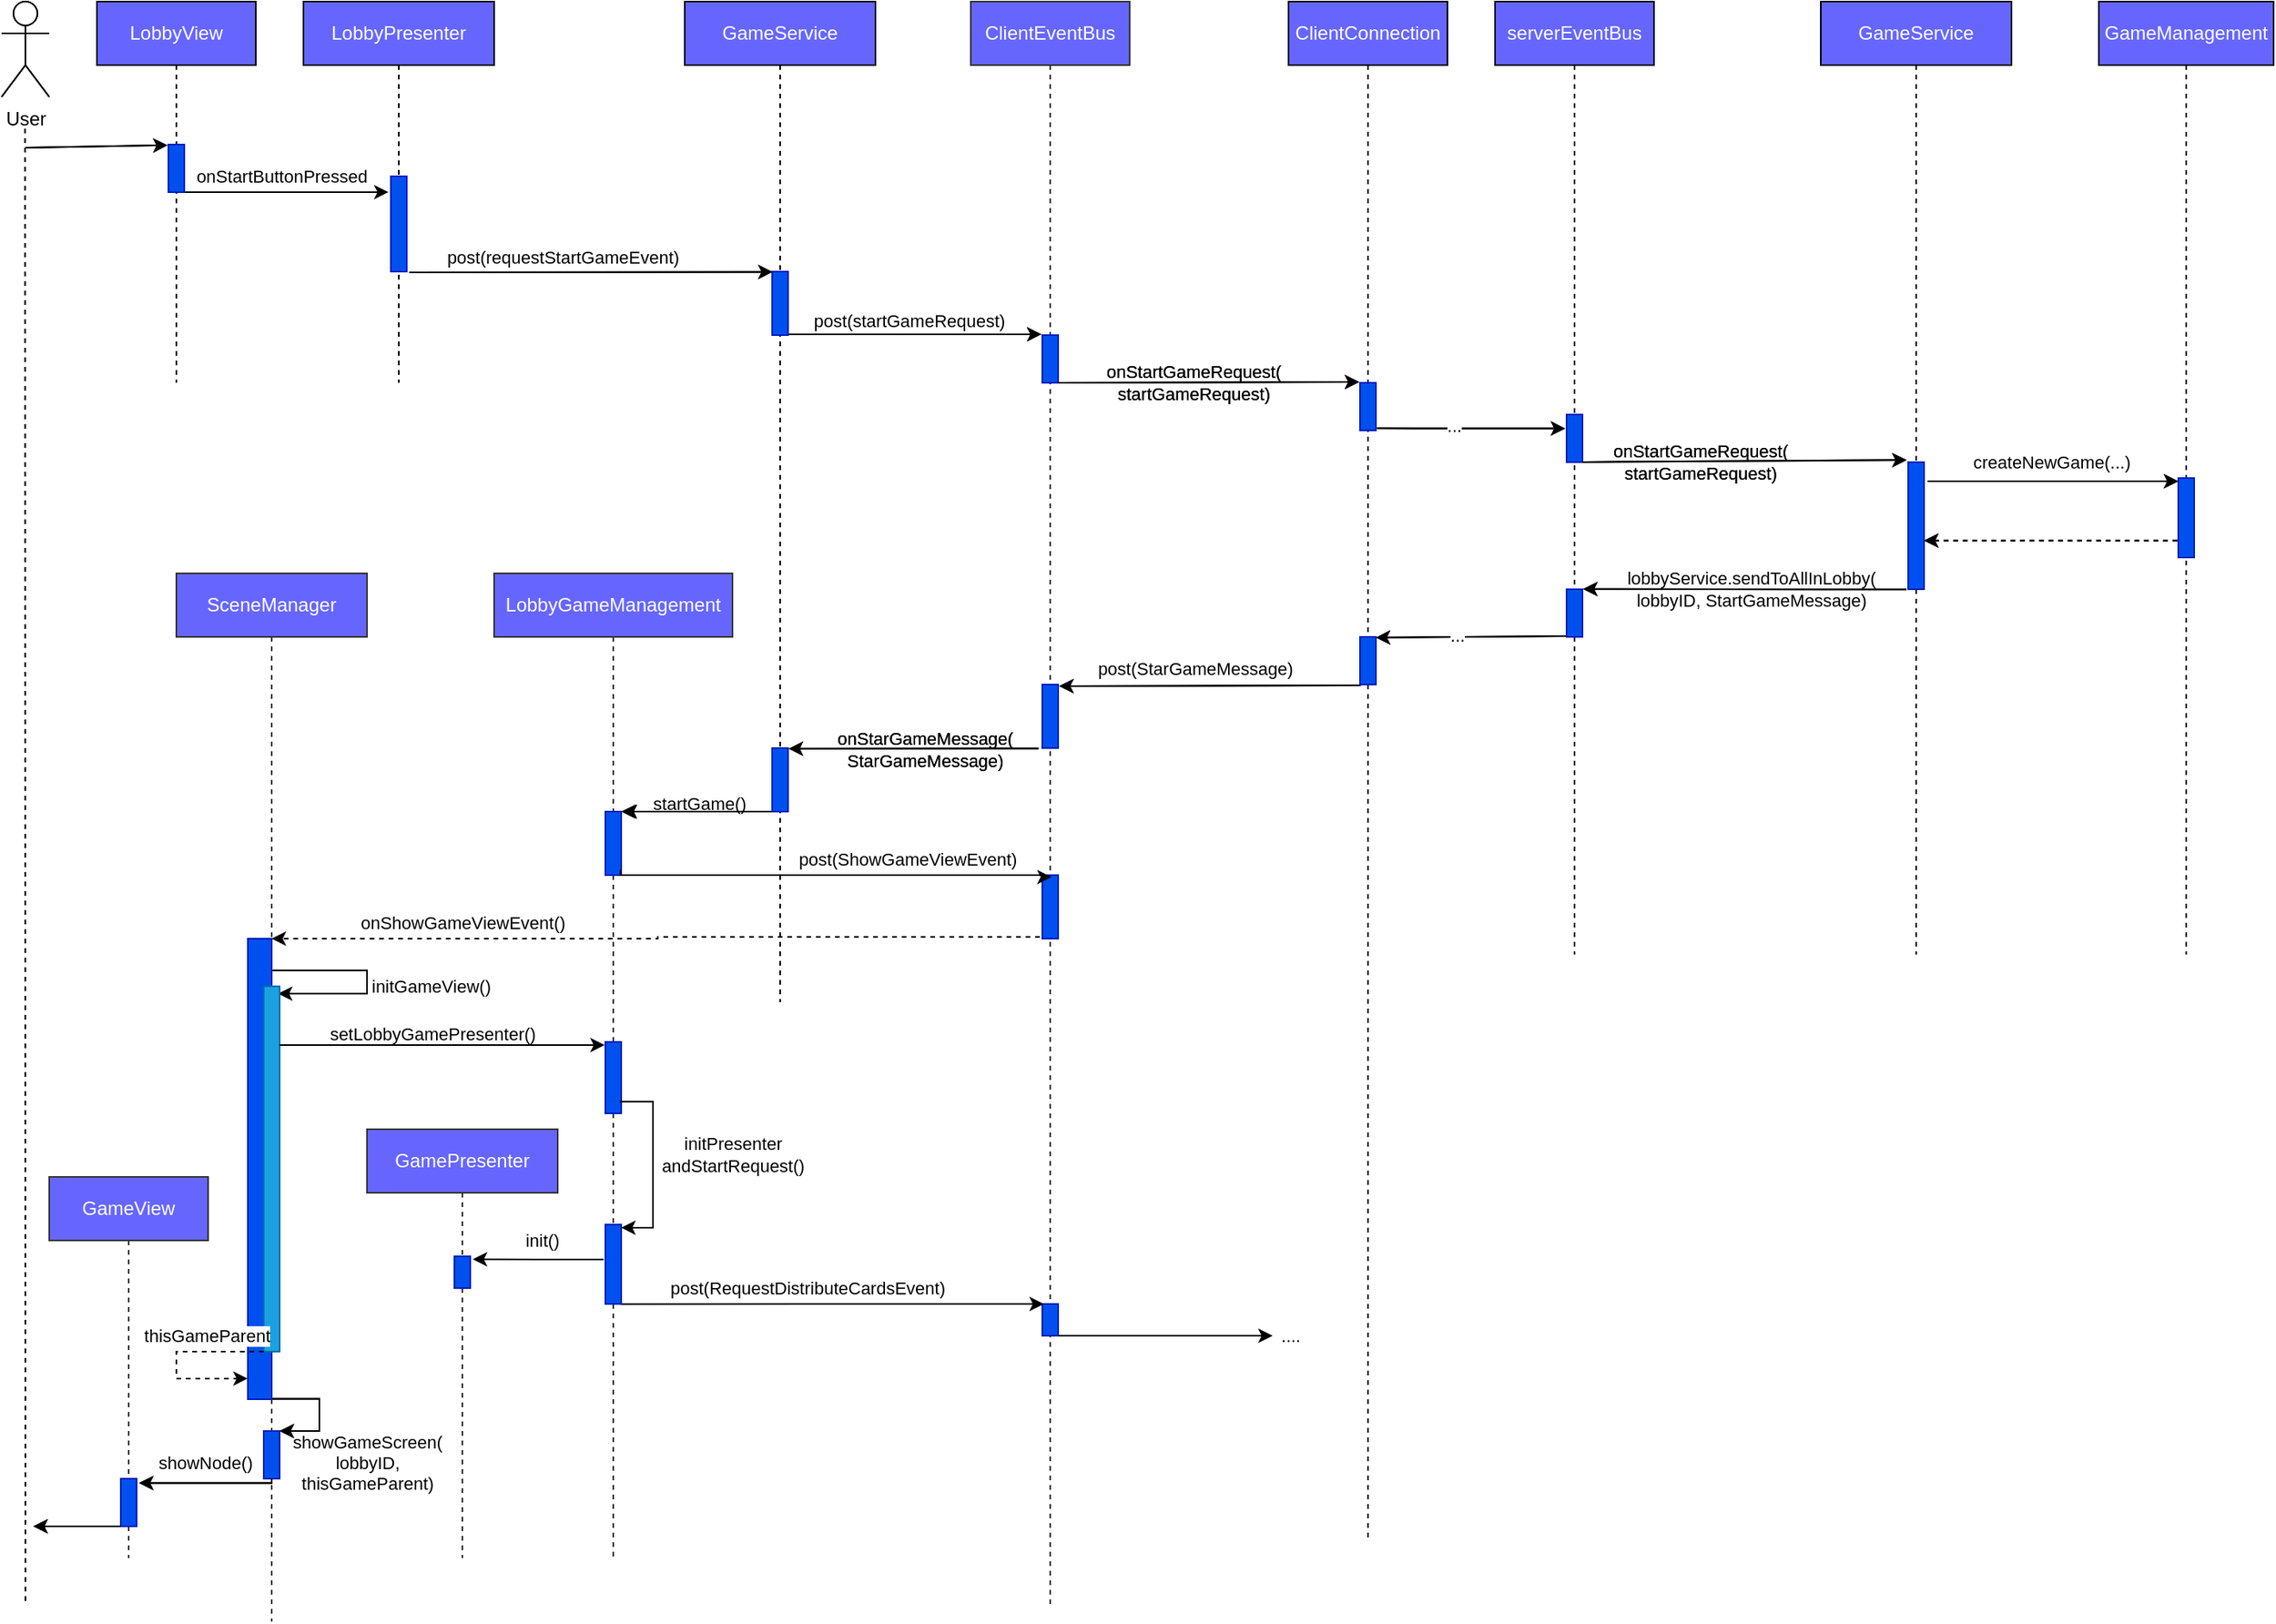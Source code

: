<mxfile version="20.5.3" type="embed"><diagram id="Cefqmx0Oj_4-pc0AHTQd" name="Page-1"><mxGraphModel dx="375" dy="219" grid="1" gridSize="10" guides="1" tooltips="1" connect="1" arrows="1" fold="1" page="1" pageScale="1" pageWidth="850" pageHeight="1100" background="#ffffff" math="0" shadow="0"><root><mxCell id="0"/><mxCell id="1" parent="0"/><mxCell id="2" value="LobbyPresenter" style="shape=umlLifeline;perimeter=lifelinePerimeter;whiteSpace=wrap;html=1;container=1;collapsible=0;recursiveResize=0;outlineConnect=0;rounded=0;labelBackgroundColor=none;fontColor=#FFFFFF;labelBorderColor=none;fillColor=#6666FF;strokeColor=#000000;" parent="1" vertex="1"><mxGeometry x="200" y="80" width="120" height="240" as="geometry"/></mxCell><mxCell id="3" value="" style="html=1;points=[];perimeter=orthogonalPerimeter;rounded=0;fillColor=#0050ef;fontColor=#000000;strokeColor=#001DBC;labelBackgroundColor=none;labelBorderColor=none;" parent="2" vertex="1"><mxGeometry x="55" y="110" width="10" height="60" as="geometry"/></mxCell><mxCell id="4" value="LobbyView" style="shape=umlLifeline;perimeter=lifelinePerimeter;whiteSpace=wrap;html=1;container=1;collapsible=0;recursiveResize=0;outlineConnect=0;rounded=0;labelBackgroundColor=none;fontColor=#FFFFFF;labelBorderColor=none;fillColor=#6666FF;strokeColor=#000000;" parent="1" vertex="1"><mxGeometry x="70" y="80" width="100" height="240" as="geometry"/></mxCell><mxCell id="5" value="" style="html=1;points=[];perimeter=orthogonalPerimeter;rounded=0;fillColor=#0050ef;fontColor=#000000;strokeColor=#001DBC;labelBackgroundColor=none;labelBorderColor=none;" parent="4" vertex="1"><mxGeometry x="45" y="90" width="10" height="30" as="geometry"/></mxCell><mxCell id="6" value="ClientConnection" style="shape=umlLifeline;perimeter=lifelinePerimeter;whiteSpace=wrap;html=1;container=1;collapsible=0;recursiveResize=0;outlineConnect=0;rounded=0;labelBackgroundColor=none;fontColor=#FFFFFF;labelBorderColor=none;fillColor=#6666FF;strokeColor=#000000;" parent="1" vertex="1"><mxGeometry x="820" y="80" width="100" height="970" as="geometry"/></mxCell><mxCell id="50" value="" style="html=1;points=[];perimeter=orthogonalPerimeter;fillColor=#0050ef;fontColor=#000000;strokeColor=#001DBC;rounded=0;labelBackgroundColor=none;labelBorderColor=none;" parent="6" vertex="1"><mxGeometry x="45" y="240" width="10" height="30" as="geometry"/></mxCell><mxCell id="86" value="" style="html=1;points=[];perimeter=orthogonalPerimeter;fillColor=#0050ef;fontColor=#000000;strokeColor=#001DBC;rounded=0;labelBackgroundColor=none;labelBorderColor=none;" parent="6" vertex="1"><mxGeometry x="45" y="400" width="10" height="30" as="geometry"/></mxCell><mxCell id="8" value="ClientEventBus" style="shape=umlLifeline;perimeter=lifelinePerimeter;whiteSpace=wrap;html=1;container=1;collapsible=0;recursiveResize=0;outlineConnect=0;rounded=0;labelBackgroundColor=none;fontColor=#FFFFFF;labelBorderColor=none;fillColor=#6666FF;strokeColor=#333333;" parent="1" vertex="1"><mxGeometry x="620" y="80" width="100" height="1010" as="geometry"/></mxCell><mxCell id="9" value="" style="html=1;points=[];perimeter=orthogonalPerimeter;fillColor=#0050ef;fontColor=#000000;strokeColor=#001DBC;rounded=0;labelBackgroundColor=none;labelBorderColor=none;" parent="8" vertex="1"><mxGeometry x="45" y="210" width="10" height="30" as="geometry"/></mxCell><mxCell id="89" value="" style="html=1;points=[];perimeter=orthogonalPerimeter;fillColor=#0050ef;fontColor=#000000;strokeColor=#001DBC;rounded=0;labelBackgroundColor=none;labelBorderColor=none;" parent="8" vertex="1"><mxGeometry x="45" y="430" width="10" height="40" as="geometry"/></mxCell><mxCell id="125" value="" style="html=1;points=[];perimeter=orthogonalPerimeter;fillColor=#0050ef;fontColor=#000000;strokeColor=#001DBC;rounded=0;labelBackgroundColor=none;labelBorderColor=none;" vertex="1" parent="8"><mxGeometry x="45" y="550" width="10" height="40" as="geometry"/></mxCell><mxCell id="158" value="" style="html=1;points=[];perimeter=orthogonalPerimeter;fillColor=#0050ef;fontColor=#000000;strokeColor=#001DBC;rounded=0;labelBackgroundColor=none;labelBorderColor=none;" vertex="1" parent="8"><mxGeometry x="45" y="820" width="10" height="20" as="geometry"/></mxCell><mxCell id="14" value="&lt;span&gt;GameService&lt;/span&gt;" style="shape=umlLifeline;perimeter=lifelinePerimeter;whiteSpace=wrap;html=1;container=1;collapsible=0;recursiveResize=0;outlineConnect=0;rounded=0;labelBackgroundColor=none;fontColor=#FFFFFF;labelBorderColor=none;fillColor=#6666FF;strokeColor=#000000;" parent="1" vertex="1"><mxGeometry x="1155" y="80" width="120" height="600" as="geometry"/></mxCell><mxCell id="66" value="" style="html=1;points=[];perimeter=orthogonalPerimeter;fillColor=#0050ef;fontColor=#000000;strokeColor=#001DBC;rounded=0;labelBackgroundColor=none;labelBorderColor=none;" parent="14" vertex="1"><mxGeometry x="55" y="290" width="10" height="80" as="geometry"/></mxCell><mxCell id="16" value="serverEventBus" style="shape=umlLifeline;perimeter=lifelinePerimeter;whiteSpace=wrap;html=1;container=1;collapsible=0;recursiveResize=0;outlineConnect=0;rounded=0;labelBackgroundColor=none;fontColor=#FFFFFF;labelBorderColor=none;fillColor=#6666FF;strokeColor=#000000;" parent="1" vertex="1"><mxGeometry x="950" y="80" width="100" height="600" as="geometry"/></mxCell><mxCell id="63" value="" style="html=1;points=[];perimeter=orthogonalPerimeter;fillColor=#0050ef;fontColor=#000000;strokeColor=#001DBC;rounded=0;labelBackgroundColor=none;labelBorderColor=none;" parent="16" vertex="1"><mxGeometry x="45" y="260" width="10" height="30" as="geometry"/></mxCell><mxCell id="80" value="" style="html=1;points=[];perimeter=orthogonalPerimeter;fillColor=#0050ef;fontColor=#000000;strokeColor=#001DBC;rounded=0;labelBackgroundColor=none;labelBorderColor=none;" parent="16" vertex="1"><mxGeometry x="45" y="370" width="10" height="30" as="geometry"/></mxCell><mxCell id="38" value="" style="edgeStyle=none;html=1;dashed=1;endArrow=none;endFill=0;rounded=0;labelBackgroundColor=none;fontColor=#FFFFFF;labelBorderColor=#000000;strokeColor=#000000;" parent="1" edge="1"><mxGeometry relative="1" as="geometry"><mxPoint x="24.76" y="160" as="sourcePoint"/><mxPoint x="25" y="1090" as="targetPoint"/></mxGeometry></mxCell><mxCell id="39" style="edgeStyle=none;html=1;endArrow=classic;endFill=1;entryX=-0.052;entryY=0.015;entryDx=0;entryDy=0;entryPerimeter=0;rounded=0;labelBackgroundColor=none;fontColor=#000000;labelBorderColor=none;" parent="1" target="5" edge="1"><mxGeometry relative="1" as="geometry"><mxPoint x="25" y="172" as="sourcePoint"/></mxGeometry></mxCell><mxCell id="19" value="User" style="shape=umlActor;verticalLabelPosition=bottom;verticalAlign=top;html=1;rounded=0;labelBackgroundColor=none;fontColor=#FFFFFF;labelBorderColor=none;" parent="1" vertex="1"><mxGeometry x="10" y="80" width="30" height="60" as="geometry"/></mxCell><mxCell id="41" style="edgeStyle=none;html=1;endArrow=classic;endFill=1;entryX=-0.148;entryY=0.166;entryDx=0;entryDy=0;entryPerimeter=0;rounded=0;labelBackgroundColor=none;fontColor=#000000;labelBorderColor=none;strokeColor=#000000;" parent="1" source="5" target="3" edge="1"><mxGeometry relative="1" as="geometry"><mxPoint x="120" y="190" as="sourcePoint"/><mxPoint x="280" y="190" as="targetPoint"/></mxGeometry></mxCell><mxCell id="42" value="onStartButtonPressed" style="edgeLabel;html=1;align=center;verticalAlign=middle;resizable=0;points=[];rounded=0;labelBackgroundColor=none;fontColor=#000000;labelBorderColor=none;" parent="41" vertex="1" connectable="0"><mxGeometry x="-0.387" y="-2" relative="1" as="geometry"><mxPoint x="21" y="-12" as="offset"/></mxGeometry></mxCell><mxCell id="51" style="edgeStyle=none;html=1;endArrow=classic;endFill=1;entryX=-0.052;entryY=-0.017;entryDx=0;entryDy=0;entryPerimeter=0;exitX=1.019;exitY=0.998;exitDx=0;exitDy=0;exitPerimeter=0;rounded=0;labelBackgroundColor=none;fontColor=#000000;labelBorderColor=none;" parent="1" source="9" target="50" edge="1"><mxGeometry relative="1" as="geometry"><mxPoint x="759.47" y="320.03" as="sourcePoint"/><mxPoint x="499.47" y="320.51" as="targetPoint"/></mxGeometry></mxCell><mxCell id="52" value="onStartGameRequest(&lt;br&gt;startGameRequest)" style="edgeLabel;html=1;align=center;verticalAlign=middle;resizable=0;points=[];rounded=0;labelBackgroundColor=none;fontColor=#000000;labelBorderColor=none;" parent="51" vertex="1" connectable="0"><mxGeometry x="-0.387" y="-2" relative="1" as="geometry"><mxPoint x="27" y="-2" as="offset"/></mxGeometry></mxCell><mxCell id="67" style="edgeStyle=none;html=1;endArrow=classic;endFill=1;exitX=0.995;exitY=0.998;exitDx=0;exitDy=0;exitPerimeter=0;entryX=-0.1;entryY=-0.017;entryDx=0;entryDy=0;entryPerimeter=0;rounded=0;labelBackgroundColor=none;fontColor=#000000;labelBorderColor=none;" parent="1" source="63" target="66" edge="1"><mxGeometry relative="1" as="geometry"><mxPoint x="1432.56" y="510" as="sourcePoint"/><mxPoint x="1717.61" y="509.56" as="targetPoint"/></mxGeometry></mxCell><mxCell id="68" value="onStartGameRequest(&lt;br&gt;startGameRequest)" style="edgeLabel;html=1;align=center;verticalAlign=middle;resizable=0;points=[];rounded=0;labelBackgroundColor=none;fontColor=#000000;labelBorderColor=none;" parent="67" vertex="1" connectable="0"><mxGeometry x="-0.387" y="-2" relative="1" as="geometry"><mxPoint x="11" y="-2" as="offset"/></mxGeometry></mxCell><mxCell id="69" value="GameManagement" style="shape=umlLifeline;perimeter=lifelinePerimeter;whiteSpace=wrap;html=1;container=1;collapsible=0;recursiveResize=0;outlineConnect=0;rounded=0;labelBackgroundColor=none;fontColor=#FFFFFF;labelBorderColor=none;fillColor=#6666FF;strokeColor=#000000;" parent="1" vertex="1"><mxGeometry x="1330" y="80" width="110" height="600" as="geometry"/></mxCell><mxCell id="70" value="" style="html=1;points=[];perimeter=orthogonalPerimeter;fillColor=#0050ef;fontColor=#000000;strokeColor=#001DBC;rounded=0;labelBackgroundColor=none;labelBorderColor=none;" parent="69" vertex="1"><mxGeometry x="50" y="300" width="10" height="50" as="geometry"/></mxCell><mxCell id="71" style="edgeStyle=none;html=1;endArrow=classic;endFill=1;exitX=1.233;exitY=0.15;exitDx=0;exitDy=0;exitPerimeter=0;rounded=0;labelBackgroundColor=none;fontColor=#000000;labelBorderColor=none;" parent="1" source="66" edge="1"><mxGeometry relative="1" as="geometry"><mxPoint x="1812.56" y="479" as="sourcePoint"/><mxPoint x="1380" y="382" as="targetPoint"/></mxGeometry></mxCell><mxCell id="72" value="createNewGame(...)" style="edgeLabel;html=1;align=center;verticalAlign=middle;resizable=0;points=[];rounded=0;labelBackgroundColor=none;fontColor=#000000;labelBorderColor=none;" parent="71" vertex="1" connectable="0"><mxGeometry x="-0.387" y="-2" relative="1" as="geometry"><mxPoint x="29" y="-14" as="offset"/></mxGeometry></mxCell><mxCell id="81" style="edgeStyle=none;html=1;endArrow=classic;endFill=1;entryX=1.042;entryY=-0.004;entryDx=0;entryDy=0;entryPerimeter=0;exitX=-0.112;exitY=1.002;exitDx=0;exitDy=0;exitPerimeter=0;rounded=0;labelBackgroundColor=none;fontColor=#000000;labelBorderColor=none;" parent="1" source="66" target="80" edge="1"><mxGeometry relative="1" as="geometry"><mxPoint x="1765.82" y="580.42" as="sourcePoint"/><mxPoint x="1607.56" y="580" as="targetPoint"/></mxGeometry></mxCell><mxCell id="82" value="lobbyService.sendToAllInLobby(&lt;br&gt;lobbyID, StartGameMessage)" style="edgeLabel;html=1;align=center;verticalAlign=middle;resizable=0;points=[];rounded=0;labelBackgroundColor=none;fontColor=#000000;labelBorderColor=none;" parent="81" vertex="1" connectable="0"><mxGeometry x="-0.387" y="-2" relative="1" as="geometry"><mxPoint x="-36" y="2" as="offset"/></mxGeometry></mxCell><mxCell id="87" style="edgeStyle=none;html=1;endArrow=classic;endFill=1;entryX=0.995;entryY=0.014;entryDx=0;entryDy=0;entryPerimeter=0;exitX=-0.042;exitY=0.984;exitDx=0;exitDy=0;exitPerimeter=0;rounded=0;labelBackgroundColor=none;fontColor=#000000;labelBorderColor=none;" parent="1" target="86" edge="1" source="80"><mxGeometry relative="1" as="geometry"><mxPoint x="1062.57" y="649.52" as="sourcePoint"/><mxPoint x="924.974" y="640" as="targetPoint"/><Array as="points"/></mxGeometry></mxCell><mxCell id="48" style="edgeStyle=none;html=1;endArrow=classic;endFill=1;entryX=-0.052;entryY=-0.017;entryDx=0;entryDy=0;entryPerimeter=0;rounded=0;labelBackgroundColor=none;fontColor=#000000;labelBorderColor=none;" parent="1" source="106" target="9" edge="1"><mxGeometry relative="1" as="geometry"><mxPoint x="624.18" y="289.52" as="sourcePoint"/><mxPoint x="739.18" y="300" as="targetPoint"/></mxGeometry></mxCell><mxCell id="106" value="GameService" style="shape=umlLifeline;perimeter=lifelinePerimeter;whiteSpace=wrap;html=1;container=1;collapsible=0;recursiveResize=0;outlineConnect=0;rounded=0;labelBackgroundColor=none;fontColor=#FFFFFF;labelBorderColor=none;fillColor=#6666FF;strokeColor=#000000;" parent="1" vertex="1"><mxGeometry x="440" y="80" width="120" height="630" as="geometry"/></mxCell><mxCell id="107" value="" style="html=1;points=[];perimeter=orthogonalPerimeter;rounded=0;fillColor=#0050ef;fontColor=#000000;strokeColor=#001DBC;labelBackgroundColor=none;labelBorderColor=none;" parent="106" vertex="1"><mxGeometry x="55" y="170" width="10" height="40" as="geometry"/></mxCell><mxCell id="119" value="" style="html=1;points=[];perimeter=orthogonalPerimeter;fillColor=#0050ef;fontColor=#000000;strokeColor=#001DBC;rounded=0;labelBackgroundColor=none;labelBorderColor=none;" vertex="1" parent="106"><mxGeometry x="55" y="470" width="10" height="40" as="geometry"/></mxCell><mxCell id="108" style="edgeStyle=none;html=1;endArrow=classic;endFill=1;entryX=0.029;entryY=0.005;entryDx=0;entryDy=0;entryPerimeter=0;rounded=0;exitX=1.167;exitY=1.008;exitDx=0;exitDy=0;exitPerimeter=0;labelBackgroundColor=none;fontColor=#000000;labelBorderColor=none;" parent="1" source="3" target="107" edge="1"><mxGeometry relative="1" as="geometry"><mxPoint x="294.999" y="290" as="sourcePoint"/><mxPoint x="439.55" y="290" as="targetPoint"/></mxGeometry></mxCell><mxCell id="109" value="post(requestStartGameEvent)" style="edgeLabel;html=1;align=center;verticalAlign=middle;resizable=0;points=[];rounded=0;labelBackgroundColor=none;fontColor=#000000;labelBorderColor=none;" parent="108" vertex="1" connectable="0"><mxGeometry x="-0.387" y="-2" relative="1" as="geometry"><mxPoint x="26" y="-12" as="offset"/></mxGeometry></mxCell><mxCell id="114" style="edgeStyle=orthogonalEdgeStyle;rounded=0;orthogonalLoop=1;jettySize=auto;html=1;entryX=-0.083;entryY=0.294;entryDx=0;entryDy=0;entryPerimeter=0;exitX=1.075;exitY=0.956;exitDx=0;exitDy=0;exitPerimeter=0;labelBackgroundColor=none;fontColor=#000000;labelBorderColor=none;" parent="1" source="50" target="63" edge="1"><mxGeometry relative="1" as="geometry"/></mxCell><mxCell id="116" style="edgeStyle=none;html=1;endArrow=none;endFill=0;rounded=0;startArrow=classic;startFill=1;dashed=1;entryX=0;entryY=0.787;entryDx=0;entryDy=0;entryPerimeter=0;labelBackgroundColor=none;fontColor=#000000;labelBorderColor=none;" edge="1" parent="1" source="66" target="70"><mxGeometry relative="1" as="geometry"><mxPoint x="1573.09" y="560.86" as="sourcePoint"/><mxPoint x="1640" y="450" as="targetPoint"/><Array as="points"/></mxGeometry></mxCell><mxCell id="92" style="edgeStyle=none;html=1;endArrow=classic;endFill=1;exitX=-0.231;exitY=1.007;exitDx=0;exitDy=0;exitPerimeter=0;rounded=0;entryX=1.038;entryY=0.01;entryDx=0;entryDy=0;entryPerimeter=0;labelBackgroundColor=none;fontColor=#000000;labelBorderColor=none;" parent="1" target="119" edge="1" source="89"><mxGeometry relative="1" as="geometry"><mxPoint x="665.0" y="710.06" as="sourcePoint"/><mxPoint x="545" y="711" as="targetPoint"/><Array as="points"/></mxGeometry></mxCell><mxCell id="93" value="onStarGameMessage(&lt;br&gt;StarGameMessage)" style="edgeLabel;html=1;align=center;verticalAlign=middle;resizable=0;points=[];rounded=0;labelBackgroundColor=none;fontColor=#000000;labelBorderColor=none;" parent="92" vertex="1" connectable="0"><mxGeometry x="-0.387" y="-2" relative="1" as="geometry"><mxPoint x="-24" y="2" as="offset"/></mxGeometry></mxCell><mxCell id="90" style="edgeStyle=none;html=1;endArrow=classic;endFill=1;exitX=0.03;exitY=1.018;exitDx=0;exitDy=0;exitPerimeter=0;rounded=0;entryX=1.065;entryY=0.025;entryDx=0;entryDy=0;entryPerimeter=0;labelBackgroundColor=none;fontColor=#000000;labelBorderColor=none;" parent="1" source="86" edge="1" target="89"><mxGeometry relative="1" as="geometry"><mxPoint x="875" y="681" as="sourcePoint"/><mxPoint x="675" y="681" as="targetPoint"/><Array as="points"/></mxGeometry></mxCell><mxCell id="91" value="post(StarGameMessage)" style="edgeLabel;html=1;align=center;verticalAlign=middle;resizable=0;points=[];rounded=0;labelBackgroundColor=none;fontColor=#000000;labelBorderColor=none;" parent="90" vertex="1" connectable="0"><mxGeometry x="-0.387" y="-2" relative="1" as="geometry"><mxPoint x="-47" y="-9" as="offset"/></mxGeometry></mxCell><mxCell id="120" value="LobbyGameManagement" style="shape=umlLifeline;perimeter=lifelinePerimeter;whiteSpace=wrap;html=1;container=1;collapsible=0;recursiveResize=0;outlineConnect=0;rounded=0;labelBackgroundColor=none;fontColor=#FFFFFF;labelBorderColor=#000000;fillColor=#6666FF;" vertex="1" parent="1"><mxGeometry x="320" y="440" width="150" height="620" as="geometry"/></mxCell><mxCell id="122" value="" style="html=1;points=[];perimeter=orthogonalPerimeter;fillColor=#0050ef;fontColor=#000000;strokeColor=#001DBC;rounded=0;labelBackgroundColor=none;labelBorderColor=none;" vertex="1" parent="120"><mxGeometry x="70" y="150" width="10" height="40" as="geometry"/></mxCell><mxCell id="123" style="edgeStyle=none;html=1;endArrow=classic;endFill=1;exitX=-0.231;exitY=1.007;exitDx=0;exitDy=0;exitPerimeter=0;rounded=0;labelBackgroundColor=none;fontColor=#000000;labelBorderColor=none;" edge="1" parent="120"><mxGeometry relative="1" as="geometry"><mxPoint x="175.0" y="150.0" as="sourcePoint"/><mxPoint x="81" y="150" as="targetPoint"/><Array as="points"/></mxGeometry></mxCell><mxCell id="124" value="startGame()" style="edgeLabel;html=1;align=center;verticalAlign=middle;resizable=0;points=[];rounded=0;labelBackgroundColor=none;fontColor=#000000;labelBorderColor=none;" vertex="1" connectable="0" parent="123"><mxGeometry x="-0.387" y="-2" relative="1" as="geometry"><mxPoint x="-17" y="-3" as="offset"/></mxGeometry></mxCell><mxCell id="128" value="SceneManager" style="shape=umlLifeline;perimeter=lifelinePerimeter;whiteSpace=wrap;html=1;container=1;collapsible=0;recursiveResize=0;outlineConnect=0;rounded=0;labelBackgroundColor=none;fontColor=#FFFFFF;labelBorderColor=none;fillColor=#6666FF;strokeColor=#333333;" vertex="1" parent="1"><mxGeometry x="120" y="440" width="120" height="660" as="geometry"/></mxCell><mxCell id="139" style="edgeStyle=orthogonalEdgeStyle;rounded=0;orthogonalLoop=1;jettySize=auto;html=1;startArrow=none;startFill=0;endArrow=classic;endFill=1;exitX=0.604;exitY=0.999;exitDx=0;exitDy=0;exitPerimeter=0;labelBackgroundColor=none;fontColor=#000000;labelBorderColor=none;" edge="1" parent="128" source="130" target="137"><mxGeometry relative="1" as="geometry"><mxPoint x="60" y="540" as="targetPoint"/><Array as="points"><mxPoint x="90" y="520"/><mxPoint x="90" y="540"/></Array></mxGeometry></mxCell><mxCell id="145" value="&lt;font style=&quot;font-size: 11px;&quot;&gt;showGameScreen(&lt;br style=&quot;&quot;&gt;lobbyID,&lt;br style=&quot;&quot;&gt;thisGameParent)&lt;/font&gt;" style="edgeLabel;html=1;align=center;verticalAlign=middle;resizable=0;points=[];fontSize=9;labelBackgroundColor=none;fontColor=#000000;labelBorderColor=none;" vertex="1" connectable="0" parent="139"><mxGeometry x="0.798" y="-1" relative="1" as="geometry"><mxPoint x="46" y="21" as="offset"/></mxGeometry></mxCell><mxCell id="130" value="" style="html=1;points=[];perimeter=orthogonalPerimeter;fillColor=#0050ef;fontColor=#000000;strokeColor=#001DBC;rounded=0;labelBackgroundColor=none;labelBorderColor=none;" vertex="1" parent="128"><mxGeometry x="45" y="230" width="10" height="290" as="geometry"/></mxCell><mxCell id="137" value="" style="html=1;points=[];perimeter=orthogonalPerimeter;fillColor=#0050ef;fontColor=#000000;strokeColor=#001DBC;rounded=0;labelBackgroundColor=none;labelBorderColor=none;" vertex="1" parent="128"><mxGeometry x="55" y="540" width="10" height="30" as="geometry"/></mxCell><mxCell id="159" style="edgeStyle=orthogonalEdgeStyle;rounded=0;orthogonalLoop=1;jettySize=auto;html=1;startArrow=none;startFill=0;endArrow=classic;endFill=1;exitX=0.924;exitY=1.002;exitDx=0;exitDy=0;exitPerimeter=0;labelBackgroundColor=none;fontColor=#000000;labelBorderColor=none;strokeColor=#000000;" edge="1" parent="1" source="230"><mxGeometry relative="1" as="geometry"><mxPoint x="402.59" y="928.95" as="sourcePoint"/><mxPoint x="666" y="900" as="targetPoint"/><Array as="points"><mxPoint x="666" y="900"/></Array></mxGeometry></mxCell><mxCell id="160" value="post(RequestDistributeCardsEvent)" style="edgeLabel;html=1;align=center;verticalAlign=middle;resizable=0;points=[];labelBackgroundColor=none;fontColor=#000000;labelBorderColor=none;" vertex="1" connectable="0" parent="159"><mxGeometry x="-0.11" relative="1" as="geometry"><mxPoint x="-1" y="-10" as="offset"/></mxGeometry></mxCell><mxCell id="162" value="GameView" style="shape=umlLifeline;perimeter=lifelinePerimeter;whiteSpace=wrap;html=1;container=1;collapsible=0;recursiveResize=0;outlineConnect=0;rounded=0;labelBackgroundColor=none;fontColor=#FFFFFF;labelBorderColor=none;fillColor=#6666FF;" vertex="1" parent="1"><mxGeometry x="40" y="820" width="100" height="240" as="geometry"/></mxCell><mxCell id="164" value="" style="html=1;points=[];perimeter=orthogonalPerimeter;fillColor=#0050ef;fontColor=#FFFFFF;strokeColor=#001DBC;rounded=0;labelBackgroundColor=none;labelBorderColor=#000000;" vertex="1" parent="162"><mxGeometry x="45" y="190" width="10" height="30" as="geometry"/></mxCell><mxCell id="165" style="edgeStyle=orthogonalEdgeStyle;rounded=0;orthogonalLoop=1;jettySize=auto;html=1;entryX=1.152;entryY=0.09;entryDx=0;entryDy=0;entryPerimeter=0;startArrow=none;startFill=0;endArrow=classic;endFill=1;labelBackgroundColor=none;fontColor=#000000;labelBorderColor=none;" edge="1" parent="1" source="137" target="164"><mxGeometry relative="1" as="geometry"><Array as="points"><mxPoint x="180" y="1013"/></Array></mxGeometry></mxCell><mxCell id="166" value="showNode()" style="edgeLabel;html=1;align=center;verticalAlign=middle;resizable=0;points=[];labelBackgroundColor=none;fontColor=#000000;labelBorderColor=none;" vertex="1" connectable="0" parent="165"><mxGeometry x="0.235" y="-2" relative="1" as="geometry"><mxPoint x="8" y="-11" as="offset"/></mxGeometry></mxCell><mxCell id="168" style="edgeStyle=orthogonalEdgeStyle;rounded=0;orthogonalLoop=1;jettySize=auto;html=1;startArrow=none;startFill=0;endArrow=classic;endFill=1;labelBackgroundColor=none;fontColor=#FFFFFF;labelBorderColor=#000000;" edge="1" parent="1" source="164"><mxGeometry relative="1" as="geometry"><mxPoint x="30" y="1040" as="targetPoint"/><Array as="points"><mxPoint x="30" y="1040"/></Array></mxGeometry></mxCell><mxCell id="190" value="" style="html=1;points=[];perimeter=orthogonalPerimeter;rounded=0;fillColor=#0050ef;fontColor=#000000;strokeColor=#001DBC;labelBackgroundColor=none;labelBorderColor=none;" vertex="1" parent="1"><mxGeometry x="255" y="190" width="10" height="60" as="geometry"/></mxCell><mxCell id="191" value="" style="html=1;points=[];perimeter=orthogonalPerimeter;rounded=0;fillColor=#0050ef;fontColor=#000000;strokeColor=#001DBC;labelBackgroundColor=none;labelBorderColor=none;" vertex="1" parent="1"><mxGeometry x="115" y="170" width="10" height="30" as="geometry"/></mxCell><mxCell id="192" value="" style="html=1;points=[];perimeter=orthogonalPerimeter;fillColor=#0050ef;fontColor=#000000;strokeColor=#001DBC;rounded=0;labelBackgroundColor=none;labelBorderColor=none;" vertex="1" parent="1"><mxGeometry x="865" y="320" width="10" height="30" as="geometry"/></mxCell><mxCell id="193" value="" style="html=1;points=[];perimeter=orthogonalPerimeter;fillColor=#0050ef;fontColor=#000000;strokeColor=#001DBC;rounded=0;labelBackgroundColor=none;labelBorderColor=none;" vertex="1" parent="1"><mxGeometry x="865" y="480" width="10" height="30" as="geometry"/></mxCell><mxCell id="194" value="" style="html=1;points=[];perimeter=orthogonalPerimeter;fillColor=#0050ef;fontColor=#000000;strokeColor=#001DBC;rounded=0;labelBackgroundColor=none;labelBorderColor=none;" vertex="1" parent="1"><mxGeometry x="1210" y="370" width="10" height="80" as="geometry"/></mxCell><mxCell id="195" value="" style="html=1;points=[];perimeter=orthogonalPerimeter;fillColor=#0050ef;fontColor=#000000;strokeColor=#001DBC;rounded=0;labelBackgroundColor=none;labelBorderColor=none;" vertex="1" parent="1"><mxGeometry x="995" y="340" width="10" height="30" as="geometry"/></mxCell><mxCell id="196" value="" style="html=1;points=[];perimeter=orthogonalPerimeter;fillColor=#0050ef;fontColor=#000000;strokeColor=#001DBC;rounded=0;labelBackgroundColor=none;labelBorderColor=none;" vertex="1" parent="1"><mxGeometry x="995" y="450" width="10" height="30" as="geometry"/></mxCell><mxCell id="197" style="edgeStyle=none;html=1;endArrow=classic;endFill=1;entryX=-0.052;entryY=0.015;entryDx=0;entryDy=0;entryPerimeter=0;rounded=0;labelBackgroundColor=none;fontColor=#000000;labelBorderColor=none;strokeColor=#000000;" edge="1" target="191" parent="1"><mxGeometry relative="1" as="geometry"><mxPoint x="25" y="172" as="sourcePoint"/></mxGeometry></mxCell><mxCell id="198" value="&lt;font color=&quot;#000000&quot;&gt;User&lt;/font&gt;" style="shape=umlActor;verticalLabelPosition=bottom;verticalAlign=top;html=1;rounded=0;labelBackgroundColor=none;fontColor=#FFFFFF;labelBorderColor=none;strokeColor=#000000;" vertex="1" parent="1"><mxGeometry x="10" y="80" width="30" height="60" as="geometry"/></mxCell><mxCell id="201" style="edgeStyle=none;html=1;endArrow=classic;endFill=1;entryX=-0.052;entryY=-0.017;entryDx=0;entryDy=0;entryPerimeter=0;exitX=1.019;exitY=0.998;exitDx=0;exitDy=0;exitPerimeter=0;rounded=0;labelBackgroundColor=none;fontColor=#000000;labelBorderColor=none;strokeColor=#000000;" edge="1" target="192" parent="1"><mxGeometry relative="1" as="geometry"><mxPoint x="675.19" y="319.94" as="sourcePoint"/><mxPoint x="499.47" y="320.51" as="targetPoint"/></mxGeometry></mxCell><mxCell id="202" value="onStartGameRequest(&lt;br&gt;startGameRequest)" style="edgeLabel;html=1;align=center;verticalAlign=middle;resizable=0;points=[];rounded=0;labelBackgroundColor=none;fontColor=#000000;labelBorderColor=none;" vertex="1" connectable="0" parent="201"><mxGeometry x="-0.387" y="-2" relative="1" as="geometry"><mxPoint x="27" y="-2" as="offset"/></mxGeometry></mxCell><mxCell id="203" style="edgeStyle=none;html=1;endArrow=classic;endFill=1;exitX=0.995;exitY=0.998;exitDx=0;exitDy=0;exitPerimeter=0;entryX=-0.1;entryY=-0.017;entryDx=0;entryDy=0;entryPerimeter=0;rounded=0;labelBackgroundColor=none;fontColor=#000000;labelBorderColor=none;strokeColor=#000000;" edge="1" source="195" target="194" parent="1"><mxGeometry relative="1" as="geometry"><mxPoint x="1432.56" y="510" as="sourcePoint"/><mxPoint x="1717.61" y="509.56" as="targetPoint"/></mxGeometry></mxCell><mxCell id="204" value="onStartGameRequest(&lt;br&gt;startGameRequest)" style="edgeLabel;html=1;align=center;verticalAlign=middle;resizable=0;points=[];rounded=0;labelBackgroundColor=none;fontColor=#000000;labelBorderColor=none;" vertex="1" connectable="0" parent="203"><mxGeometry x="-0.387" y="-2" relative="1" as="geometry"><mxPoint x="11" y="-2" as="offset"/></mxGeometry></mxCell><mxCell id="205" value="" style="html=1;points=[];perimeter=orthogonalPerimeter;fillColor=#0050ef;fontColor=#000000;strokeColor=#001DBC;rounded=0;labelBackgroundColor=none;labelBorderColor=none;" vertex="1" parent="1"><mxGeometry x="1380" y="380" width="10" height="50" as="geometry"/></mxCell><mxCell id="206" style="edgeStyle=none;html=1;endArrow=classic;endFill=1;exitX=1.233;exitY=0.15;exitDx=0;exitDy=0;exitPerimeter=0;rounded=0;labelBackgroundColor=none;fontColor=#000000;labelBorderColor=none;strokeColor=#000000;" edge="1" source="194" parent="1"><mxGeometry relative="1" as="geometry"><mxPoint x="1812.56" y="479" as="sourcePoint"/><mxPoint x="1380" y="382" as="targetPoint"/></mxGeometry></mxCell><mxCell id="208" style="edgeStyle=none;html=1;endArrow=classic;endFill=1;entryX=1.042;entryY=-0.004;entryDx=0;entryDy=0;entryPerimeter=0;exitX=-0.112;exitY=1.002;exitDx=0;exitDy=0;exitPerimeter=0;rounded=0;labelBackgroundColor=none;fontColor=#000000;labelBorderColor=none;strokeColor=#000000;" edge="1" source="194" target="196" parent="1"><mxGeometry relative="1" as="geometry"><mxPoint x="1765.82" y="580.42" as="sourcePoint"/><mxPoint x="1607.56" y="580" as="targetPoint"/></mxGeometry></mxCell><mxCell id="210" style="edgeStyle=none;html=1;endArrow=classic;endFill=1;entryX=0.995;entryY=0.014;entryDx=0;entryDy=0;entryPerimeter=0;exitX=-0.042;exitY=0.984;exitDx=0;exitDy=0;exitPerimeter=0;rounded=0;labelBackgroundColor=none;fontColor=#000000;labelBorderColor=none;strokeColor=#000000;" edge="1" source="196" target="193" parent="1"><mxGeometry relative="1" as="geometry"><mxPoint x="1062.57" y="649.52" as="sourcePoint"/><mxPoint x="924.974" y="640" as="targetPoint"/><Array as="points"/></mxGeometry></mxCell><mxCell id="271" value="&lt;span style=&quot;&quot;&gt;...&lt;/span&gt;" style="edgeLabel;html=1;align=center;verticalAlign=middle;resizable=0;points=[];fontSize=11;fontFamily=Helvetica;fontColor=#000000;labelBackgroundColor=#FFFFFF;" vertex="1" connectable="0" parent="210"><mxGeometry x="0.143" y="-1" relative="1" as="geometry"><mxPoint as="offset"/></mxGeometry></mxCell><mxCell id="212" style="edgeStyle=none;html=1;endArrow=classic;endFill=1;entryX=-0.052;entryY=-0.017;entryDx=0;entryDy=0;entryPerimeter=0;rounded=0;labelBackgroundColor=none;fontColor=#000000;labelBorderColor=none;strokeColor=#000000;" edge="1" parent="1"><mxGeometry relative="1" as="geometry"><mxPoint x="498.278" y="289.49" as="sourcePoint"/><mxPoint x="664.48" y="289.49" as="targetPoint"/></mxGeometry></mxCell><mxCell id="213" value="post(startGameRequest)" style="edgeLabel;html=1;align=center;verticalAlign=middle;resizable=0;points=[];rounded=0;labelBackgroundColor=none;fontColor=#000000;labelBorderColor=none;" vertex="1" connectable="0" parent="212"><mxGeometry x="-0.387" y="-2" relative="1" as="geometry"><mxPoint x="31" y="-11" as="offset"/></mxGeometry></mxCell><mxCell id="214" value="" style="html=1;points=[];perimeter=orthogonalPerimeter;rounded=0;fillColor=#0050ef;fontColor=#000000;strokeColor=#001DBC;labelBackgroundColor=none;labelBorderColor=none;" vertex="1" parent="1"><mxGeometry x="495" y="250" width="10" height="40" as="geometry"/></mxCell><mxCell id="215" value="" style="html=1;points=[];perimeter=orthogonalPerimeter;fillColor=#0050ef;fontColor=#000000;strokeColor=#001DBC;rounded=0;labelBackgroundColor=none;labelBorderColor=none;" vertex="1" parent="1"><mxGeometry x="495" y="550" width="10" height="40" as="geometry"/></mxCell><mxCell id="216" style="edgeStyle=none;html=1;endArrow=classic;endFill=1;entryX=0.029;entryY=0.005;entryDx=0;entryDy=0;entryPerimeter=0;rounded=0;exitX=1.167;exitY=1.008;exitDx=0;exitDy=0;exitPerimeter=0;labelBackgroundColor=none;fontColor=#000000;labelBorderColor=none;strokeColor=#000000;" edge="1" source="190" target="214" parent="1"><mxGeometry relative="1" as="geometry"><mxPoint x="294.999" y="290" as="sourcePoint"/><mxPoint x="439.55" y="290" as="targetPoint"/></mxGeometry></mxCell><mxCell id="218" style="edgeStyle=orthogonalEdgeStyle;rounded=0;orthogonalLoop=1;jettySize=auto;html=1;entryX=-0.083;entryY=0.294;entryDx=0;entryDy=0;entryPerimeter=0;exitX=1.075;exitY=0.956;exitDx=0;exitDy=0;exitPerimeter=0;labelBackgroundColor=none;fontColor=#000000;labelBorderColor=none;strokeColor=#000000;endFill=1;" edge="1" source="192" target="195" parent="1"><mxGeometry relative="1" as="geometry"/></mxCell><mxCell id="270" value="..." style="edgeLabel;html=1;align=center;verticalAlign=middle;resizable=0;points=[];fontSize=11;fontFamily=Helvetica;fontColor=#000000;labelBackgroundColor=#FFFFFF;" vertex="1" connectable="0" parent="218"><mxGeometry x="-0.19" y="2" relative="1" as="geometry"><mxPoint as="offset"/></mxGeometry></mxCell><mxCell id="220" style="edgeStyle=none;html=1;endArrow=none;endFill=0;rounded=0;startArrow=classic;startFill=1;dashed=1;entryX=0;entryY=0.787;entryDx=0;entryDy=0;entryPerimeter=0;labelBackgroundColor=none;fontColor=#000000;labelBorderColor=none;strokeColor=#000000;" edge="1" source="194" target="205" parent="1"><mxGeometry relative="1" as="geometry"><mxPoint x="1573.09" y="560.86" as="sourcePoint"/><mxPoint x="1640" y="450" as="targetPoint"/><Array as="points"/></mxGeometry></mxCell><mxCell id="221" style="edgeStyle=none;html=1;endArrow=classic;endFill=1;exitX=-0.231;exitY=1.007;exitDx=0;exitDy=0;exitPerimeter=0;rounded=0;entryX=1.038;entryY=0.01;entryDx=0;entryDy=0;entryPerimeter=0;labelBackgroundColor=none;fontColor=#000000;labelBorderColor=none;strokeColor=#000000;" edge="1" target="215" parent="1"><mxGeometry relative="1" as="geometry"><mxPoint x="662.69" y="550.28" as="sourcePoint"/><mxPoint x="545" y="711" as="targetPoint"/><Array as="points"/></mxGeometry></mxCell><mxCell id="222" value="onStarGameMessage(&lt;br&gt;StarGameMessage)" style="edgeLabel;html=1;align=center;verticalAlign=middle;resizable=0;points=[];rounded=0;labelBackgroundColor=none;fontColor=#000000;labelBorderColor=none;" vertex="1" connectable="0" parent="221"><mxGeometry x="-0.387" y="-2" relative="1" as="geometry"><mxPoint x="-24" y="2" as="offset"/></mxGeometry></mxCell><mxCell id="223" style="edgeStyle=none;html=1;endArrow=classic;endFill=1;exitX=0.03;exitY=1.018;exitDx=0;exitDy=0;exitPerimeter=0;rounded=0;entryX=1.065;entryY=0.025;entryDx=0;entryDy=0;entryPerimeter=0;labelBackgroundColor=none;fontColor=#000000;labelBorderColor=none;strokeColor=#000000;" edge="1" source="193" parent="1"><mxGeometry relative="1" as="geometry"><mxPoint x="875" y="681" as="sourcePoint"/><mxPoint x="675.65" y="511.0" as="targetPoint"/><Array as="points"/></mxGeometry></mxCell><mxCell id="225" value="LobbyGameManagement" style="shape=umlLifeline;perimeter=lifelinePerimeter;whiteSpace=wrap;html=1;container=1;collapsible=0;recursiveResize=0;outlineConnect=0;rounded=0;labelBackgroundColor=none;fontColor=#FFFFFF;labelBorderColor=none;fillColor=#6666FF;strokeColor=#333333;" vertex="1" parent="1"><mxGeometry x="320" y="440" width="150" height="620" as="geometry"/></mxCell><mxCell id="226" value="" style="html=1;points=[];perimeter=orthogonalPerimeter;fillColor=#0050ef;fontColor=#000000;strokeColor=#001DBC;rounded=0;labelBackgroundColor=none;labelBorderColor=none;" vertex="1" parent="225"><mxGeometry x="70" y="150" width="10" height="40" as="geometry"/></mxCell><mxCell id="227" style="edgeStyle=none;html=1;endArrow=classic;endFill=1;exitX=-0.231;exitY=1.007;exitDx=0;exitDy=0;exitPerimeter=0;rounded=0;labelBackgroundColor=none;fontColor=#000000;labelBorderColor=none;strokeColor=#000000;" edge="1" parent="225"><mxGeometry relative="1" as="geometry"><mxPoint x="174.0" y="150.0" as="sourcePoint"/><mxPoint x="80" y="150" as="targetPoint"/><Array as="points"/></mxGeometry></mxCell><mxCell id="229" value="" style="html=1;points=[];perimeter=orthogonalPerimeter;fillColor=#0050ef;fontColor=#000000;strokeColor=#001DBC;rounded=0;labelBackgroundColor=none;labelBorderColor=none;" vertex="1" parent="225"><mxGeometry x="70" y="295" width="10" height="45" as="geometry"/></mxCell><mxCell id="230" value="" style="html=1;points=[];perimeter=orthogonalPerimeter;fillColor=#0050ef;fontColor=#000000;strokeColor=#001DBC;rounded=0;labelBackgroundColor=none;labelBorderColor=none;" vertex="1" parent="225"><mxGeometry x="70" y="410" width="10" height="50" as="geometry"/></mxCell><mxCell id="231" style="edgeStyle=orthogonalEdgeStyle;rounded=0;orthogonalLoop=1;jettySize=auto;html=1;startArrow=none;startFill=0;endArrow=classic;endFill=1;labelBackgroundColor=none;fontColor=#000000;labelBorderColor=none;strokeColor=#000000;exitX=0.911;exitY=0.835;exitDx=0;exitDy=0;exitPerimeter=0;" edge="1" parent="225" source="229" target="230"><mxGeometry relative="1" as="geometry"><mxPoint x="80" y="332.47" as="sourcePoint"/><mxPoint x="80" y="412" as="targetPoint"/><Array as="points"><mxPoint x="100" y="333"/><mxPoint x="100" y="412"/></Array></mxGeometry></mxCell><mxCell id="280" value="initPresenter&lt;br&gt;andStartRequest()" style="edgeLabel;html=1;align=center;verticalAlign=middle;resizable=0;points=[];fontSize=11;fontFamily=Helvetica;fontColor=#000000;labelBackgroundColor=none;" vertex="1" connectable="0" parent="231"><mxGeometry x="-0.097" y="-1" relative="1" as="geometry"><mxPoint x="51" as="offset"/></mxGeometry></mxCell><mxCell id="283" value="onShowGameViewEvent()" style="edgeLabel;html=1;align=center;verticalAlign=middle;resizable=0;points=[];labelBackgroundColor=none;fontColor=#000000;labelBorderColor=none;" vertex="1" connectable="0" parent="225"><mxGeometry x="-19.995" y="220" as="geometry"/></mxCell><mxCell id="233" style="edgeStyle=orthogonalEdgeStyle;rounded=0;orthogonalLoop=1;jettySize=auto;html=1;entryX=0.588;entryY=0.03;entryDx=0;entryDy=0;entryPerimeter=0;startArrow=none;startFill=0;endArrow=classic;endFill=1;exitX=0.955;exitY=0.913;exitDx=0;exitDy=0;exitPerimeter=0;labelBackgroundColor=none;fontColor=#000000;labelBorderColor=none;strokeColor=#000000;" edge="1" source="226" target="125" parent="1"><mxGeometry relative="1" as="geometry"><mxPoint x="667.42" y="631.35" as="targetPoint"/><Array as="points"><mxPoint x="400" y="630"/><mxPoint x="667" y="630"/><mxPoint x="667" y="632"/></Array></mxGeometry></mxCell><mxCell id="282" value="post(ShowGameViewEvent)" style="edgeLabel;html=1;align=center;verticalAlign=middle;resizable=0;points=[];fontSize=11;fontFamily=Helvetica;fontColor=#000000;labelBackgroundColor=none;" vertex="1" connectable="0" parent="233"><mxGeometry x="0.141" y="1" relative="1" as="geometry"><mxPoint x="26" y="-9" as="offset"/></mxGeometry></mxCell><mxCell id="235" style="edgeStyle=orthogonalEdgeStyle;rounded=0;orthogonalLoop=1;jettySize=auto;html=1;entryX=0.9;entryY=0.02;entryDx=0;entryDy=0;entryPerimeter=0;startArrow=none;startFill=0;endArrow=classic;endFill=1;exitX=0.974;exitY=0.061;exitDx=0;exitDy=0;exitPerimeter=0;labelBackgroundColor=none;fontColor=#000000;labelBorderColor=none;strokeColor=#000000;" edge="1" source="239" target="240" parent="1"><mxGeometry relative="1" as="geometry"><mxPoint x="66" y="250" as="sourcePoint"/><Array as="points"><mxPoint x="175" y="690"/><mxPoint x="240" y="690"/><mxPoint x="240" y="705"/></Array></mxGeometry></mxCell><mxCell id="277" value="&lt;span style=&quot;&quot;&gt;initGameView()&lt;/span&gt;" style="edgeLabel;html=1;align=center;verticalAlign=middle;resizable=0;points=[];fontSize=11;fontFamily=Helvetica;fontColor=#000000;labelBackgroundColor=none;" vertex="1" connectable="0" parent="235"><mxGeometry x="0.025" relative="1" as="geometry"><mxPoint x="40" y="9" as="offset"/></mxGeometry></mxCell><mxCell id="237" style="edgeStyle=orthogonalEdgeStyle;rounded=0;orthogonalLoop=1;jettySize=auto;html=1;startArrow=none;startFill=0;endArrow=classic;endFill=1;exitX=0.604;exitY=0.999;exitDx=0;exitDy=0;exitPerimeter=0;labelBackgroundColor=none;fontColor=#000000;labelBorderColor=none;strokeColor=#000000;" edge="1" source="239" target="241" parent="1"><mxGeometry relative="1" as="geometry"><mxPoint x="60" y="540" as="targetPoint"/><Array as="points"><mxPoint x="210" y="960"/><mxPoint x="210" y="980"/></Array></mxGeometry></mxCell><mxCell id="239" value="" style="html=1;points=[];perimeter=orthogonalPerimeter;fillColor=#0050ef;fontColor=#000000;strokeColor=#001DBC;rounded=0;labelBackgroundColor=none;labelBorderColor=none;" vertex="1" parent="1"><mxGeometry x="165" y="670" width="15" height="290" as="geometry"/></mxCell><mxCell id="240" value="" style="html=1;points=[];perimeter=orthogonalPerimeter;fillColor=#1ba1e2;fontColor=#000000;strokeColor=#006EAF;rounded=0;labelBackgroundColor=none;labelBorderColor=none;" vertex="1" parent="1"><mxGeometry x="175" y="700" width="10" height="230" as="geometry"/></mxCell><mxCell id="241" value="" style="html=1;points=[];perimeter=orthogonalPerimeter;fillColor=#0050ef;fontColor=#000000;strokeColor=#001DBC;rounded=0;labelBackgroundColor=none;labelBorderColor=none;" vertex="1" parent="1"><mxGeometry x="175" y="980" width="10" height="30" as="geometry"/></mxCell><mxCell id="243" style="edgeStyle=orthogonalEdgeStyle;rounded=0;orthogonalLoop=1;jettySize=auto;html=1;startArrow=none;startFill=0;endArrow=classic;endFill=1;dashed=1;labelBackgroundColor=none;fontColor=#000000;labelBorderColor=none;strokeColor=#000000;entryX=-0.008;entryY=0.955;entryDx=0;entryDy=0;entryPerimeter=0;" edge="1" parent="1" source="240" target="239"><mxGeometry relative="1" as="geometry"><mxPoint x="180" y="930" as="sourcePoint"/><mxPoint x="164.96" y="724.96" as="targetPoint"/><Array as="points"><mxPoint x="120" y="930"/><mxPoint x="120" y="947"/></Array></mxGeometry></mxCell><mxCell id="272" value="&lt;span style=&quot;&quot;&gt;thisGameParent&lt;/span&gt;" style="edgeLabel;html=1;align=center;verticalAlign=middle;resizable=0;points=[];fontSize=11;fontFamily=Helvetica;fontColor=#000000;labelBackgroundColor=#FFFFFF;" vertex="1" connectable="0" parent="243"><mxGeometry x="-0.696" y="1" relative="1" as="geometry"><mxPoint x="-18" y="-11" as="offset"/></mxGeometry></mxCell><mxCell id="245" style="edgeStyle=orthogonalEdgeStyle;rounded=0;orthogonalLoop=1;jettySize=auto;html=1;startArrow=classic;startFill=1;endArrow=none;endFill=0;dashed=1;labelBackgroundColor=none;fontColor=#000000;labelBorderColor=none;strokeColor=#000000;entryX=-0.042;entryY=0.973;entryDx=0;entryDy=0;entryPerimeter=0;" edge="1" parent="1" target="125"><mxGeometry relative="1" as="geometry"><mxPoint x="180" y="670" as="sourcePoint"/><mxPoint x="670.0" y="674" as="targetPoint"/><Array as="points"><mxPoint x="181" y="670"/><mxPoint x="423" y="670"/><mxPoint x="423" y="669"/></Array></mxGeometry></mxCell><mxCell id="247" style="edgeStyle=orthogonalEdgeStyle;rounded=0;orthogonalLoop=1;jettySize=auto;html=1;startArrow=none;startFill=0;endArrow=classic;endFill=1;labelBackgroundColor=none;fontColor=#000000;labelBorderColor=none;strokeColor=#000000;entryX=-0.037;entryY=0.044;entryDx=0;entryDy=0;entryPerimeter=0;" edge="1" source="240" target="229" parent="1"><mxGeometry relative="1" as="geometry"><mxPoint x="390" y="740" as="targetPoint"/><Array as="points"><mxPoint x="380" y="737"/><mxPoint x="380" y="737"/></Array></mxGeometry></mxCell><mxCell id="278" value="&lt;span style=&quot;&quot;&gt;setLobbyGamePresenter()&lt;/span&gt;" style="edgeLabel;html=1;align=center;verticalAlign=middle;resizable=0;points=[];fontSize=11;fontFamily=Helvetica;fontColor=#000000;labelBackgroundColor=none;" vertex="1" connectable="0" parent="247"><mxGeometry x="-0.203" y="1" relative="1" as="geometry"><mxPoint x="14" y="-6" as="offset"/></mxGeometry></mxCell><mxCell id="249" value="GamePresenter" style="shape=umlLifeline;perimeter=lifelinePerimeter;whiteSpace=wrap;html=1;container=1;collapsible=0;recursiveResize=0;outlineConnect=0;rounded=0;labelBackgroundColor=none;fontColor=#FFFFFF;labelBorderColor=none;fillColor=#6666FF;strokeColor=#333333;" vertex="1" parent="1"><mxGeometry x="240" y="790" width="120" height="270" as="geometry"/></mxCell><mxCell id="250" value="" style="html=1;points=[];perimeter=orthogonalPerimeter;fillColor=#0050ef;fontColor=#000000;strokeColor=#001DBC;rounded=0;labelBackgroundColor=none;labelBorderColor=none;" vertex="1" parent="249"><mxGeometry x="55" y="80" width="10" height="20" as="geometry"/></mxCell><mxCell id="251" style="edgeStyle=orthogonalEdgeStyle;rounded=0;orthogonalLoop=1;jettySize=auto;html=1;startArrow=none;startFill=0;endArrow=classic;endFill=1;entryX=1.159;entryY=0.091;entryDx=0;entryDy=0;entryPerimeter=0;labelBackgroundColor=none;fontColor=#000000;labelBorderColor=none;strokeColor=#000000;exitX=-0.1;exitY=0.44;exitDx=0;exitDy=0;exitPerimeter=0;" edge="1" target="250" parent="1" source="230"><mxGeometry relative="1" as="geometry"><mxPoint x="390" y="900" as="sourcePoint"/><mxPoint x="290" y="900" as="targetPoint"/><Array as="points"/></mxGeometry></mxCell><mxCell id="281" value="init()" style="edgeLabel;html=1;align=center;verticalAlign=middle;resizable=0;points=[];fontSize=11;fontFamily=Helvetica;fontColor=#000000;labelBackgroundColor=none;" vertex="1" connectable="0" parent="251"><mxGeometry x="0.291" relative="1" as="geometry"><mxPoint x="14" y="-12" as="offset"/></mxGeometry></mxCell><mxCell id="255" value="GameView" style="shape=umlLifeline;perimeter=lifelinePerimeter;whiteSpace=wrap;html=1;container=1;collapsible=0;recursiveResize=0;outlineConnect=0;rounded=0;labelBackgroundColor=none;fontColor=#FFFFFF;labelBorderColor=none;fillColor=#6666FF;strokeColor=#333333;" vertex="1" parent="1"><mxGeometry x="40" y="820" width="100" height="240" as="geometry"/></mxCell><mxCell id="256" value="" style="html=1;points=[];perimeter=orthogonalPerimeter;fillColor=#0050ef;fontColor=#FFFFFF;strokeColor=#001DBC;rounded=0;labelBackgroundColor=none;labelBorderColor=#000000;" vertex="1" parent="255"><mxGeometry x="45" y="190" width="10" height="30" as="geometry"/></mxCell><mxCell id="257" style="edgeStyle=orthogonalEdgeStyle;rounded=0;orthogonalLoop=1;jettySize=auto;html=1;entryX=1.152;entryY=0.09;entryDx=0;entryDy=0;entryPerimeter=0;startArrow=none;startFill=0;endArrow=classic;endFill=1;labelBackgroundColor=none;fontColor=#000000;labelBorderColor=none;strokeColor=#000000;" edge="1" source="241" target="256" parent="1"><mxGeometry relative="1" as="geometry"><Array as="points"><mxPoint x="180" y="1013"/></Array></mxGeometry></mxCell><mxCell id="259" style="edgeStyle=orthogonalEdgeStyle;rounded=0;orthogonalLoop=1;jettySize=auto;html=1;startArrow=none;startFill=0;endArrow=classic;endFill=1;labelBackgroundColor=none;fontColor=#000000;labelBorderColor=none;strokeColor=#000000;" edge="1" source="256" parent="1"><mxGeometry relative="1" as="geometry"><mxPoint x="30" y="1040" as="targetPoint"/><Array as="points"><mxPoint x="30" y="1040"/></Array></mxGeometry></mxCell><mxCell id="274" value="" style="edgeStyle=none;shape=connector;rounded=0;orthogonalLoop=1;jettySize=auto;html=1;labelBackgroundColor=none;labelBorderColor=none;strokeColor=#000000;fontFamily=Helvetica;fontSize=11;fontColor=#000000;endArrow=classic;endFill=1;" edge="1" parent="1"><mxGeometry relative="1" as="geometry"><mxPoint x="675" y="920" as="sourcePoint"/><mxPoint x="810" y="920" as="targetPoint"/></mxGeometry></mxCell><mxCell id="276" value="&lt;span style=&quot;&quot;&gt;....&lt;/span&gt;" style="edgeLabel;html=1;align=center;verticalAlign=middle;resizable=0;points=[];fontSize=11;fontFamily=Helvetica;fontColor=#000000;labelBackgroundColor=#FFFFFF;" vertex="1" connectable="0" parent="274"><mxGeometry x="0.398" y="-2" relative="1" as="geometry"><mxPoint x="51" y="-2" as="offset"/></mxGeometry></mxCell></root></mxGraphModel></diagram></mxfile>
